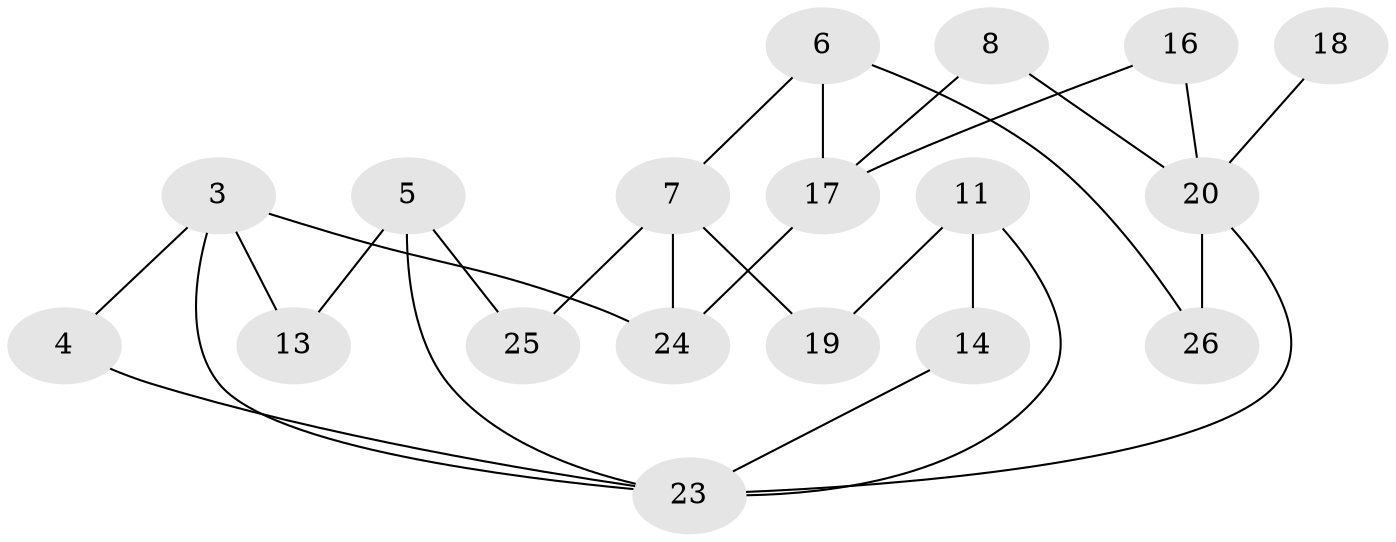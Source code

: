 // original degree distribution, {5: 0.038461538461538464, 0: 0.1346153846153846, 2: 0.21153846153846154, 3: 0.3076923076923077, 1: 0.19230769230769232, 4: 0.09615384615384616, 6: 0.019230769230769232}
// Generated by graph-tools (version 1.1) at 2025/00/03/09/25 03:00:49]
// undirected, 18 vertices, 26 edges
graph export_dot {
graph [start="1"]
  node [color=gray90,style=filled];
  3;
  4;
  5;
  6;
  7;
  8;
  11;
  13;
  14;
  16;
  17;
  18;
  19;
  20;
  23;
  24;
  25;
  26;
  3 -- 4 [weight=1.0];
  3 -- 13 [weight=1.0];
  3 -- 23 [weight=1.0];
  3 -- 24 [weight=1.0];
  4 -- 23 [weight=1.0];
  5 -- 13 [weight=1.0];
  5 -- 23 [weight=1.0];
  5 -- 25 [weight=1.0];
  6 -- 7 [weight=1.0];
  6 -- 17 [weight=1.0];
  6 -- 26 [weight=1.0];
  7 -- 19 [weight=1.0];
  7 -- 24 [weight=2.0];
  7 -- 25 [weight=1.0];
  8 -- 17 [weight=2.0];
  8 -- 20 [weight=2.0];
  11 -- 14 [weight=1.0];
  11 -- 19 [weight=1.0];
  11 -- 23 [weight=1.0];
  14 -- 23 [weight=1.0];
  16 -- 17 [weight=1.0];
  16 -- 20 [weight=2.0];
  17 -- 24 [weight=1.0];
  18 -- 20 [weight=1.0];
  20 -- 23 [weight=1.0];
  20 -- 26 [weight=1.0];
}
